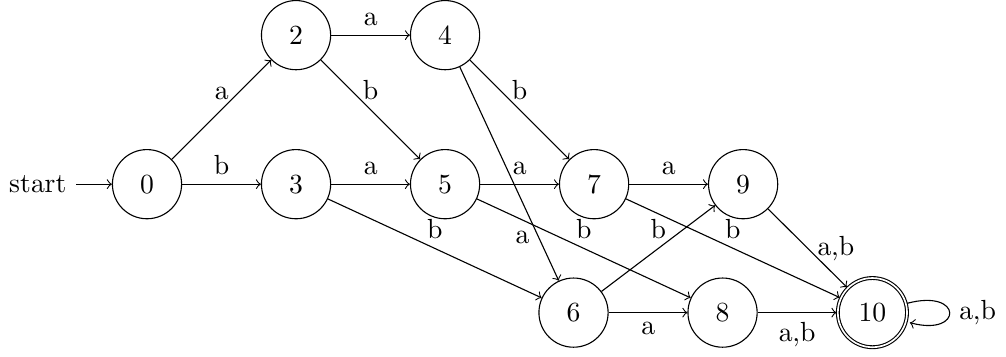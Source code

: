 \documentclass[tikz]{standalone}
\usetikzlibrary{arrows, automata, calc, positioning}
\newcommand{\emptystring}{\ensuremath{\varepsilon}}
\begin{document}
\begin{tikzpicture}
    \node[state, initial] (0) at (0,0) {0};
    \node[state] (3) [right=of 0] {3};
    \node[state] (2) [above=of 3] {2};
    \node[state] (4) [right=of 2] {4};
    \node[state] (5) [below=of 4] {5};
    \node[state] (6) [below right=of 5] {6};
    \node[state] (7) [right=of 5] {7};
    \node[state] (8) [below right=of 7] {8};
    \node[state] (9) [right=of 7] {9};
    \node[state,accepting] (10) [right=of 8] {10};

    \path[->]
        (0) edge node [above] {a} (2)
        (0) edge node [above] {b} (3)
        (2) edge node [above] {a} (4)
        (2) edge node [above] {b} (5)
        (3) edge node [above] {a} (5)
        (3) edge node [above] {b} (6)
        (4) edge node [left,pos=.8] {a} (6)
        (4) edge node [above] {b} (7)
        (5) edge node [above] {a} (7)
        (5) edge node [above] {b} (8)
        (6) edge node [below] {a} (8)
        (6) edge node [above] {b} (9)
        (7) edge node [above] {a} (9)
        (7) edge node [above] {b} (10)
        (8) edge node [below] {a,b} (10)
        (9) edge node [right] {a,b} (10)
        (10) edge [loop right] node [right] {a,b} (10);
\end{tikzpicture}
\end{document}
